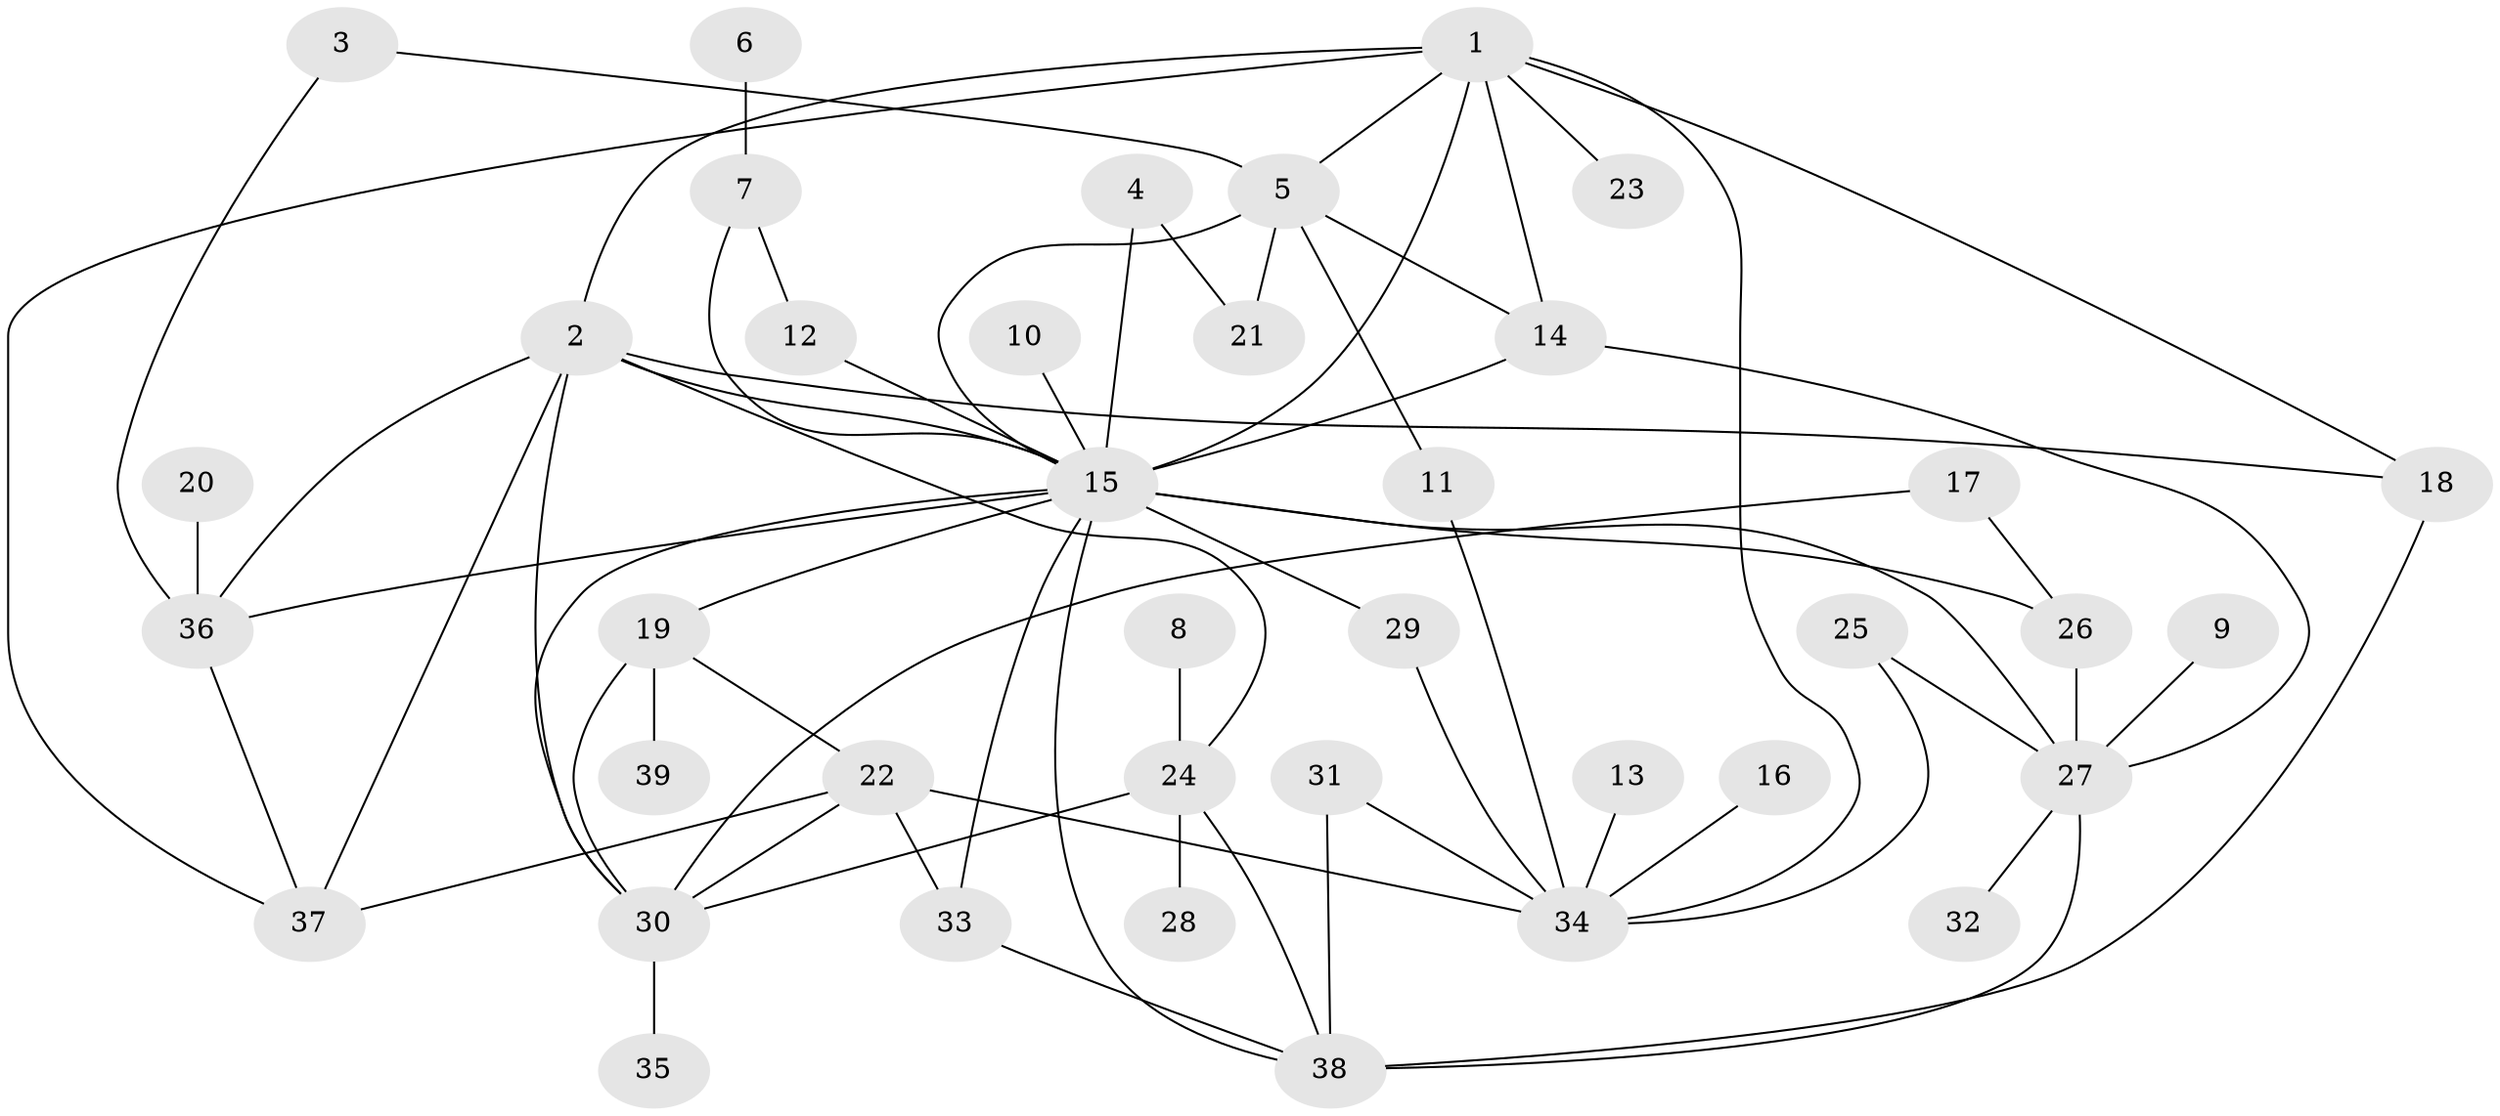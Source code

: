 // original degree distribution, {24: 0.01282051282051282, 3: 0.1282051282051282, 8: 0.05128205128205128, 4: 0.038461538461538464, 2: 0.24358974358974358, 5: 0.038461538461538464, 6: 0.02564102564102564, 9: 0.02564102564102564, 10: 0.01282051282051282, 7: 0.01282051282051282, 1: 0.41025641025641024}
// Generated by graph-tools (version 1.1) at 2025/01/03/09/25 03:01:49]
// undirected, 39 vertices, 67 edges
graph export_dot {
graph [start="1"]
  node [color=gray90,style=filled];
  1;
  2;
  3;
  4;
  5;
  6;
  7;
  8;
  9;
  10;
  11;
  12;
  13;
  14;
  15;
  16;
  17;
  18;
  19;
  20;
  21;
  22;
  23;
  24;
  25;
  26;
  27;
  28;
  29;
  30;
  31;
  32;
  33;
  34;
  35;
  36;
  37;
  38;
  39;
  1 -- 2 [weight=1.0];
  1 -- 5 [weight=1.0];
  1 -- 14 [weight=1.0];
  1 -- 15 [weight=1.0];
  1 -- 18 [weight=1.0];
  1 -- 23 [weight=1.0];
  1 -- 34 [weight=1.0];
  1 -- 37 [weight=1.0];
  2 -- 15 [weight=1.0];
  2 -- 18 [weight=1.0];
  2 -- 24 [weight=1.0];
  2 -- 30 [weight=1.0];
  2 -- 36 [weight=1.0];
  2 -- 37 [weight=1.0];
  3 -- 5 [weight=1.0];
  3 -- 36 [weight=1.0];
  4 -- 15 [weight=1.0];
  4 -- 21 [weight=1.0];
  5 -- 11 [weight=1.0];
  5 -- 14 [weight=1.0];
  5 -- 15 [weight=1.0];
  5 -- 21 [weight=2.0];
  6 -- 7 [weight=1.0];
  7 -- 12 [weight=1.0];
  7 -- 15 [weight=1.0];
  8 -- 24 [weight=1.0];
  9 -- 27 [weight=1.0];
  10 -- 15 [weight=1.0];
  11 -- 34 [weight=1.0];
  12 -- 15 [weight=1.0];
  13 -- 34 [weight=1.0];
  14 -- 15 [weight=1.0];
  14 -- 27 [weight=1.0];
  15 -- 19 [weight=1.0];
  15 -- 26 [weight=1.0];
  15 -- 27 [weight=2.0];
  15 -- 29 [weight=1.0];
  15 -- 30 [weight=1.0];
  15 -- 33 [weight=1.0];
  15 -- 36 [weight=1.0];
  15 -- 38 [weight=1.0];
  16 -- 34 [weight=1.0];
  17 -- 26 [weight=1.0];
  17 -- 30 [weight=1.0];
  18 -- 38 [weight=1.0];
  19 -- 22 [weight=1.0];
  19 -- 30 [weight=1.0];
  19 -- 39 [weight=1.0];
  20 -- 36 [weight=1.0];
  22 -- 30 [weight=1.0];
  22 -- 33 [weight=1.0];
  22 -- 34 [weight=1.0];
  22 -- 37 [weight=2.0];
  24 -- 28 [weight=1.0];
  24 -- 30 [weight=1.0];
  24 -- 38 [weight=1.0];
  25 -- 27 [weight=1.0];
  25 -- 34 [weight=1.0];
  26 -- 27 [weight=1.0];
  27 -- 32 [weight=1.0];
  27 -- 38 [weight=1.0];
  29 -- 34 [weight=1.0];
  30 -- 35 [weight=1.0];
  31 -- 34 [weight=1.0];
  31 -- 38 [weight=1.0];
  33 -- 38 [weight=1.0];
  36 -- 37 [weight=1.0];
}
